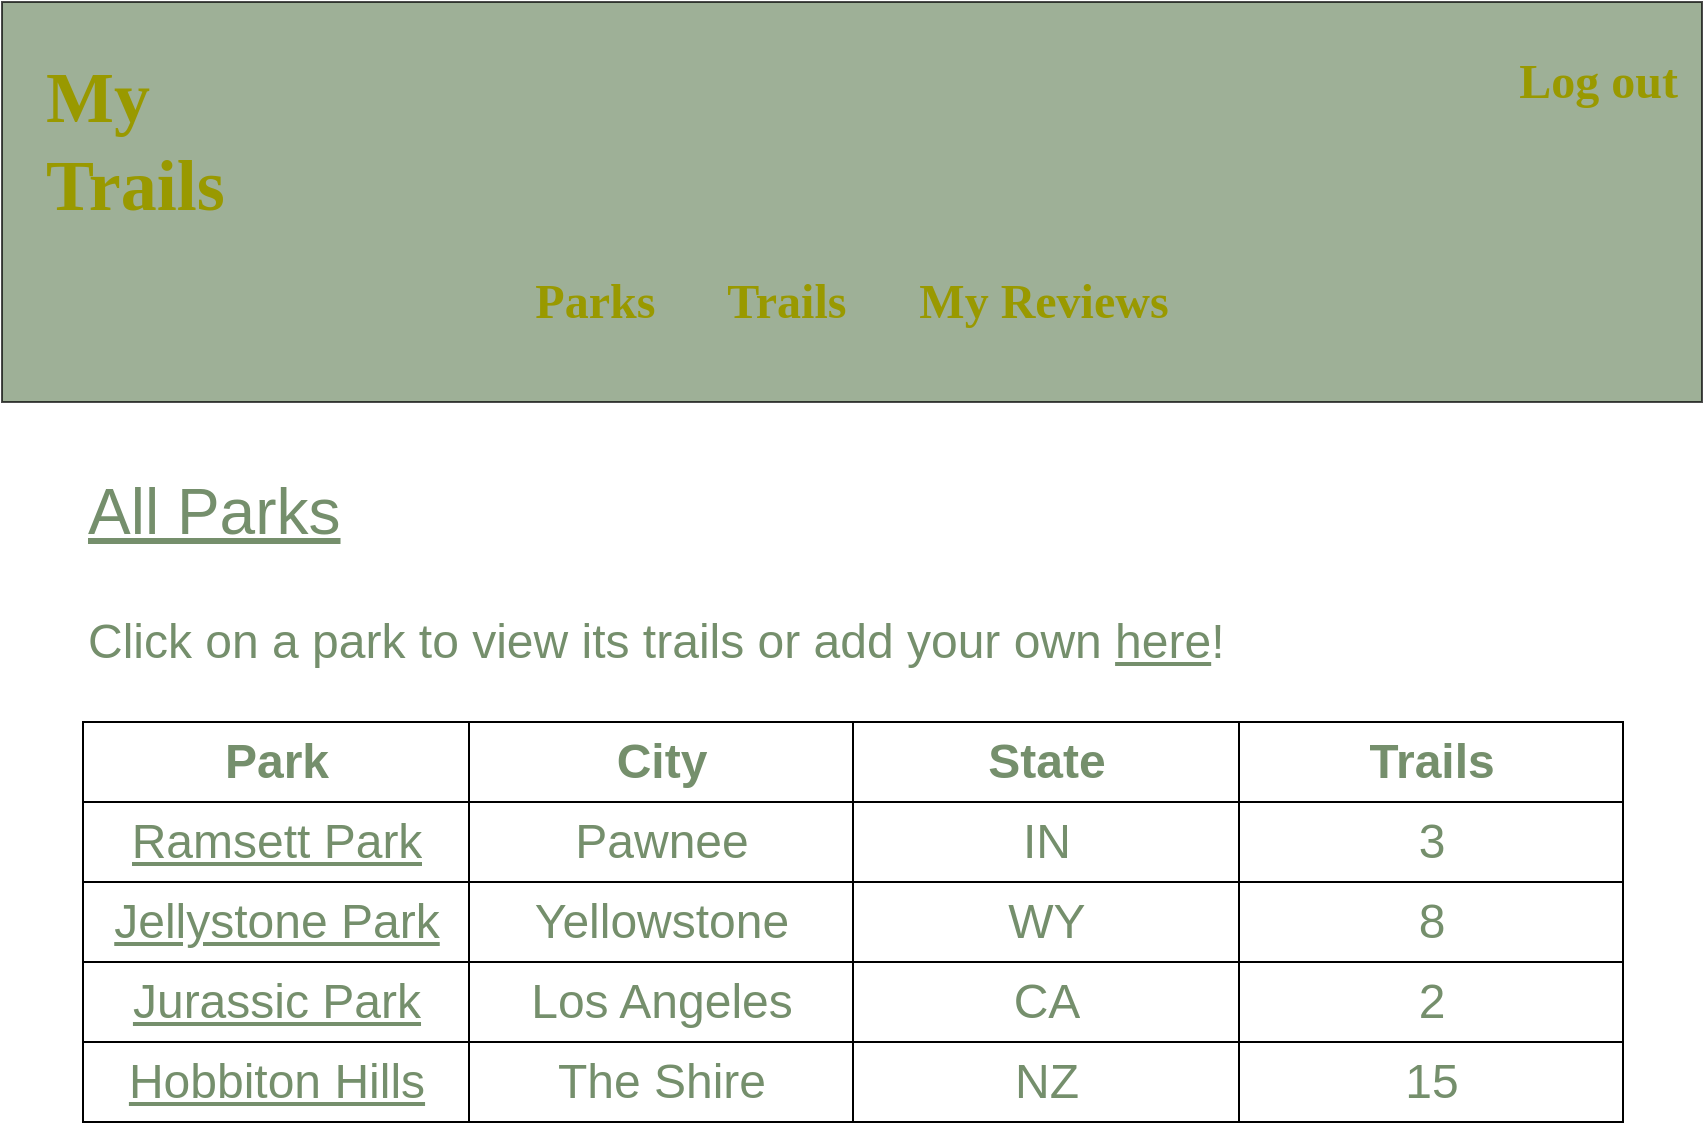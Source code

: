 <mxfile>
    <diagram id="vAeUh7GE5oxJhPm7hiSd" name="Page-1">
        <mxGraphModel dx="859" dy="513" grid="1" gridSize="10" guides="1" tooltips="1" connect="1" arrows="1" fold="1" page="1" pageScale="1" pageWidth="850" pageHeight="1100" background="none" math="0" shadow="0">
            <root>
                <mxCell id="0"/>
                <mxCell id="1" parent="0"/>
                <mxCell id="2" value="" style="whiteSpace=wrap;html=1;fillColor=#758F6C;movable=0;resizable=0;rotatable=0;deletable=0;editable=0;connectable=0;opacity=70;" parent="1" vertex="1">
                    <mxGeometry width="850" height="200" as="geometry"/>
                </mxCell>
                <mxCell id="3" value="&lt;font face=&quot;Verdana&quot; style=&quot;font-size: 36px;&quot;&gt;My&lt;br&gt;Trails&lt;/font&gt;" style="text;strokeColor=none;align=left;fillColor=none;html=1;verticalAlign=middle;whiteSpace=wrap;rounded=0;fontColor=#999900;fontStyle=1;labelBorderColor=none;" parent="1" vertex="1">
                    <mxGeometry x="20" y="20" width="210" height="100" as="geometry"/>
                </mxCell>
                <mxCell id="6" value="&lt;div style=&quot;&quot;&gt;&lt;font face=&quot;Verdana&quot;&gt;&lt;span style=&quot;font-size: 24px;&quot;&gt;Log out&lt;/span&gt;&lt;/font&gt;&lt;/div&gt;" style="text;strokeColor=none;align=right;fillColor=none;html=1;verticalAlign=middle;whiteSpace=wrap;rounded=0;fontColor=#999900;fontStyle=1;labelBorderColor=none;" parent="1" vertex="1">
                    <mxGeometry x="690" y="10" width="150" height="60" as="geometry"/>
                </mxCell>
                <mxCell id="7" value="&lt;div style=&quot;&quot;&gt;&lt;font face=&quot;Verdana&quot;&gt;&lt;span style=&quot;font-size: 24px;&quot;&gt;Parks&lt;span style=&quot;white-space: pre;&quot;&gt;&#9;&lt;/span&gt;Trails&amp;nbsp;&lt;span style=&quot;white-space: pre;&quot;&gt;&#9;&lt;/span&gt;My Reviews&lt;/span&gt;&lt;/font&gt;&lt;/div&gt;" style="text;strokeColor=none;align=center;fillColor=none;html=1;verticalAlign=middle;whiteSpace=wrap;rounded=0;fontColor=#999900;fontStyle=1;labelBorderColor=none;strokeOpacity=100;" parent="1" vertex="1">
                    <mxGeometry x="194" y="120" width="462" height="60" as="geometry"/>
                </mxCell>
                <mxCell id="18" value="&lt;font style=&quot;font-size: 24px;&quot; color=&quot;#758f6c&quot;&gt;Click on a park to view its trails or add your own &lt;u&gt;here&lt;/u&gt;!&lt;/font&gt;" style="text;strokeColor=none;align=left;fillColor=none;html=1;verticalAlign=middle;whiteSpace=wrap;rounded=0;fontColor=#B3B300;" parent="1" vertex="1">
                    <mxGeometry x="40.5" y="280" width="610" height="80" as="geometry"/>
                </mxCell>
                <mxCell id="30" value="" style="shape=table;startSize=0;container=1;collapsible=0;childLayout=tableLayout;fontSize=24;fontColor=#758F6C;strokeColor=default;" parent="1" vertex="1">
                    <mxGeometry x="40.5" y="360" width="770" height="200" as="geometry"/>
                </mxCell>
                <mxCell id="31" value="" style="shape=tableRow;horizontal=0;startSize=0;swimlaneHead=0;swimlaneBody=0;top=0;left=0;bottom=0;right=0;collapsible=0;dropTarget=0;fillColor=none;points=[[0,0.5],[1,0.5]];portConstraint=eastwest;fontSize=24;fontColor=#758F6C;" parent="30" vertex="1">
                    <mxGeometry width="770" height="40" as="geometry"/>
                </mxCell>
                <mxCell id="32" value="Park" style="shape=partialRectangle;html=1;whiteSpace=wrap;connectable=0;overflow=hidden;fillColor=none;top=0;left=0;bottom=0;right=0;pointerEvents=1;fontSize=24;fontColor=#758F6C;fontStyle=1" parent="31" vertex="1">
                    <mxGeometry width="193" height="40" as="geometry">
                        <mxRectangle width="193" height="40" as="alternateBounds"/>
                    </mxGeometry>
                </mxCell>
                <mxCell id="33" value="City" style="shape=partialRectangle;html=1;whiteSpace=wrap;connectable=0;overflow=hidden;fillColor=none;top=0;left=0;bottom=0;right=0;pointerEvents=1;fontSize=24;fontColor=#758F6C;fontStyle=1" parent="31" vertex="1">
                    <mxGeometry x="193" width="192" height="40" as="geometry">
                        <mxRectangle width="192" height="40" as="alternateBounds"/>
                    </mxGeometry>
                </mxCell>
                <mxCell id="34" value="State" style="shape=partialRectangle;html=1;whiteSpace=wrap;connectable=0;overflow=hidden;fillColor=none;top=0;left=0;bottom=0;right=0;pointerEvents=1;fontSize=24;fontColor=#758F6C;fontStyle=1" parent="31" vertex="1">
                    <mxGeometry x="385" width="193" height="40" as="geometry">
                        <mxRectangle width="193" height="40" as="alternateBounds"/>
                    </mxGeometry>
                </mxCell>
                <mxCell id="35" value="Trails" style="shape=partialRectangle;html=1;whiteSpace=wrap;connectable=0;overflow=hidden;fillColor=none;top=0;left=0;bottom=0;right=0;pointerEvents=1;fontSize=24;fontColor=#758F6C;fontStyle=1" parent="31" vertex="1">
                    <mxGeometry x="578" width="192" height="40" as="geometry">
                        <mxRectangle width="192" height="40" as="alternateBounds"/>
                    </mxGeometry>
                </mxCell>
                <mxCell id="36" value="" style="shape=tableRow;horizontal=0;startSize=0;swimlaneHead=0;swimlaneBody=0;top=0;left=0;bottom=0;right=0;collapsible=0;dropTarget=0;fillColor=none;points=[[0,0.5],[1,0.5]];portConstraint=eastwest;fontSize=24;fontColor=#758F6C;" parent="30" vertex="1">
                    <mxGeometry y="40" width="770" height="40" as="geometry"/>
                </mxCell>
                <mxCell id="37" value="Ramsett Park" style="shape=partialRectangle;html=1;whiteSpace=wrap;connectable=0;overflow=hidden;fillColor=none;top=0;left=0;bottom=0;right=0;pointerEvents=1;fontSize=24;fontColor=#758F6C;strokeColor=default;perimeterSpacing=0;fontStyle=4" parent="36" vertex="1">
                    <mxGeometry width="193" height="40" as="geometry">
                        <mxRectangle width="193" height="40" as="alternateBounds"/>
                    </mxGeometry>
                </mxCell>
                <mxCell id="38" value="Pawnee" style="shape=partialRectangle;html=1;whiteSpace=wrap;connectable=0;overflow=hidden;fillColor=none;top=0;left=0;bottom=0;right=0;pointerEvents=1;fontSize=24;fontColor=#758F6C;strokeColor=default;perimeterSpacing=0;" parent="36" vertex="1">
                    <mxGeometry x="193" width="192" height="40" as="geometry">
                        <mxRectangle width="192" height="40" as="alternateBounds"/>
                    </mxGeometry>
                </mxCell>
                <mxCell id="39" value="IN" style="shape=partialRectangle;html=1;whiteSpace=wrap;connectable=0;overflow=hidden;fillColor=none;top=0;left=0;bottom=0;right=0;pointerEvents=1;fontSize=24;fontColor=#758F6C;strokeColor=default;perimeterSpacing=0;" parent="36" vertex="1">
                    <mxGeometry x="385" width="193" height="40" as="geometry">
                        <mxRectangle width="193" height="40" as="alternateBounds"/>
                    </mxGeometry>
                </mxCell>
                <mxCell id="40" value="3" style="shape=partialRectangle;html=1;whiteSpace=wrap;connectable=0;overflow=hidden;fillColor=none;top=0;left=0;bottom=0;right=0;pointerEvents=1;fontSize=24;fontColor=#758F6C;strokeColor=default;perimeterSpacing=0;" parent="36" vertex="1">
                    <mxGeometry x="578" width="192" height="40" as="geometry">
                        <mxRectangle width="192" height="40" as="alternateBounds"/>
                    </mxGeometry>
                </mxCell>
                <mxCell id="41" value="" style="shape=tableRow;horizontal=0;startSize=0;swimlaneHead=0;swimlaneBody=0;top=0;left=0;bottom=0;right=0;collapsible=0;dropTarget=0;fillColor=none;points=[[0,0.5],[1,0.5]];portConstraint=eastwest;fontSize=24;fontColor=#758F6C;" parent="30" vertex="1">
                    <mxGeometry y="80" width="770" height="40" as="geometry"/>
                </mxCell>
                <mxCell id="42" value="Jellystone Park" style="shape=partialRectangle;html=1;whiteSpace=wrap;connectable=0;overflow=hidden;fillColor=none;top=0;left=0;bottom=0;right=0;pointerEvents=1;fontSize=24;fontColor=#758F6C;fontStyle=4" parent="41" vertex="1">
                    <mxGeometry width="193" height="40" as="geometry">
                        <mxRectangle width="193" height="40" as="alternateBounds"/>
                    </mxGeometry>
                </mxCell>
                <mxCell id="43" value="Yellowstone" style="shape=partialRectangle;html=1;whiteSpace=wrap;connectable=0;overflow=hidden;fillColor=none;top=0;left=0;bottom=0;right=0;pointerEvents=1;fontSize=24;fontColor=#758F6C;" parent="41" vertex="1">
                    <mxGeometry x="193" width="192" height="40" as="geometry">
                        <mxRectangle width="192" height="40" as="alternateBounds"/>
                    </mxGeometry>
                </mxCell>
                <mxCell id="44" value="WY" style="shape=partialRectangle;html=1;whiteSpace=wrap;connectable=0;overflow=hidden;fillColor=none;top=0;left=0;bottom=0;right=0;pointerEvents=1;fontSize=24;fontColor=#758F6C;" parent="41" vertex="1">
                    <mxGeometry x="385" width="193" height="40" as="geometry">
                        <mxRectangle width="193" height="40" as="alternateBounds"/>
                    </mxGeometry>
                </mxCell>
                <mxCell id="45" value="8" style="shape=partialRectangle;html=1;whiteSpace=wrap;connectable=0;overflow=hidden;fillColor=none;top=0;left=0;bottom=0;right=0;pointerEvents=1;fontSize=24;fontColor=#758F6C;" parent="41" vertex="1">
                    <mxGeometry x="578" width="192" height="40" as="geometry">
                        <mxRectangle width="192" height="40" as="alternateBounds"/>
                    </mxGeometry>
                </mxCell>
                <mxCell id="51" style="shape=tableRow;horizontal=0;startSize=0;swimlaneHead=0;swimlaneBody=0;top=0;left=0;bottom=0;right=0;collapsible=0;dropTarget=0;fillColor=none;points=[[0,0.5],[1,0.5]];portConstraint=eastwest;fontSize=24;fontColor=#758F6C;" parent="30" vertex="1">
                    <mxGeometry y="120" width="770" height="40" as="geometry"/>
                </mxCell>
                <mxCell id="52" value="Jurassic Park" style="shape=partialRectangle;html=1;whiteSpace=wrap;connectable=0;overflow=hidden;fillColor=none;top=0;left=0;bottom=0;right=0;pointerEvents=1;fontSize=24;fontColor=#758F6C;fontStyle=4" parent="51" vertex="1">
                    <mxGeometry width="193" height="40" as="geometry">
                        <mxRectangle width="193" height="40" as="alternateBounds"/>
                    </mxGeometry>
                </mxCell>
                <mxCell id="53" value="Los Angeles" style="shape=partialRectangle;html=1;whiteSpace=wrap;connectable=0;overflow=hidden;fillColor=none;top=0;left=0;bottom=0;right=0;pointerEvents=1;fontSize=24;fontColor=#758F6C;" parent="51" vertex="1">
                    <mxGeometry x="193" width="192" height="40" as="geometry">
                        <mxRectangle width="192" height="40" as="alternateBounds"/>
                    </mxGeometry>
                </mxCell>
                <mxCell id="54" value="CA" style="shape=partialRectangle;html=1;whiteSpace=wrap;connectable=0;overflow=hidden;fillColor=none;top=0;left=0;bottom=0;right=0;pointerEvents=1;fontSize=24;fontColor=#758F6C;" parent="51" vertex="1">
                    <mxGeometry x="385" width="193" height="40" as="geometry">
                        <mxRectangle width="193" height="40" as="alternateBounds"/>
                    </mxGeometry>
                </mxCell>
                <mxCell id="55" value="2" style="shape=partialRectangle;html=1;whiteSpace=wrap;connectable=0;overflow=hidden;fillColor=none;top=0;left=0;bottom=0;right=0;pointerEvents=1;fontSize=24;fontColor=#758F6C;" parent="51" vertex="1">
                    <mxGeometry x="578" width="192" height="40" as="geometry">
                        <mxRectangle width="192" height="40" as="alternateBounds"/>
                    </mxGeometry>
                </mxCell>
                <mxCell id="46" style="shape=tableRow;horizontal=0;startSize=0;swimlaneHead=0;swimlaneBody=0;top=0;left=0;bottom=0;right=0;collapsible=0;dropTarget=0;fillColor=none;points=[[0,0.5],[1,0.5]];portConstraint=eastwest;fontSize=24;fontColor=#758F6C;" parent="30" vertex="1">
                    <mxGeometry y="160" width="770" height="40" as="geometry"/>
                </mxCell>
                <mxCell id="47" value="Hobbiton Hills" style="shape=partialRectangle;html=1;whiteSpace=wrap;connectable=0;overflow=hidden;fillColor=none;top=0;left=0;bottom=0;right=0;pointerEvents=1;fontSize=24;fontColor=#758F6C;fontStyle=4" parent="46" vertex="1">
                    <mxGeometry width="193" height="40" as="geometry">
                        <mxRectangle width="193" height="40" as="alternateBounds"/>
                    </mxGeometry>
                </mxCell>
                <mxCell id="48" value="The Shire" style="shape=partialRectangle;html=1;whiteSpace=wrap;connectable=0;overflow=hidden;fillColor=none;top=0;left=0;bottom=0;right=0;pointerEvents=1;fontSize=24;fontColor=#758F6C;" parent="46" vertex="1">
                    <mxGeometry x="193" width="192" height="40" as="geometry">
                        <mxRectangle width="192" height="40" as="alternateBounds"/>
                    </mxGeometry>
                </mxCell>
                <mxCell id="49" value="NZ" style="shape=partialRectangle;html=1;whiteSpace=wrap;connectable=0;overflow=hidden;fillColor=none;top=0;left=0;bottom=0;right=0;pointerEvents=1;fontSize=24;fontColor=#758F6C;" parent="46" vertex="1">
                    <mxGeometry x="385" width="193" height="40" as="geometry">
                        <mxRectangle width="193" height="40" as="alternateBounds"/>
                    </mxGeometry>
                </mxCell>
                <mxCell id="50" value="15" style="shape=partialRectangle;html=1;whiteSpace=wrap;connectable=0;overflow=hidden;fillColor=none;top=0;left=0;bottom=0;right=0;pointerEvents=1;fontSize=24;fontColor=#758F6C;" parent="46" vertex="1">
                    <mxGeometry x="578" width="192" height="40" as="geometry">
                        <mxRectangle width="192" height="40" as="alternateBounds"/>
                    </mxGeometry>
                </mxCell>
                <mxCell id="57" value="&lt;font color=&quot;#758f6c&quot;&gt;&lt;span style=&quot;font-size: 32px;&quot;&gt;&lt;u&gt;All Parks&lt;/u&gt;&lt;/span&gt;&lt;/font&gt;" style="text;strokeColor=none;align=left;fillColor=none;html=1;verticalAlign=middle;whiteSpace=wrap;rounded=0;fontColor=#B3B300;" parent="1" vertex="1">
                    <mxGeometry x="40.5" y="230" width="170" height="50" as="geometry"/>
                </mxCell>
            </root>
        </mxGraphModel>
    </diagram>
</mxfile>